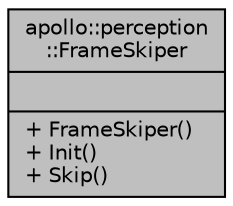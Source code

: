 digraph "apollo::perception::FrameSkiper"
{
  edge [fontname="Helvetica",fontsize="10",labelfontname="Helvetica",labelfontsize="10"];
  node [fontname="Helvetica",fontsize="10",shape=record];
  Node1 [label="{apollo::perception\l::FrameSkiper\n||+ FrameSkiper()\l+ Init()\l+ Skip()\l}",height=0.2,width=0.4,color="black", fillcolor="grey75", style="filled" fontcolor="black"];
}
